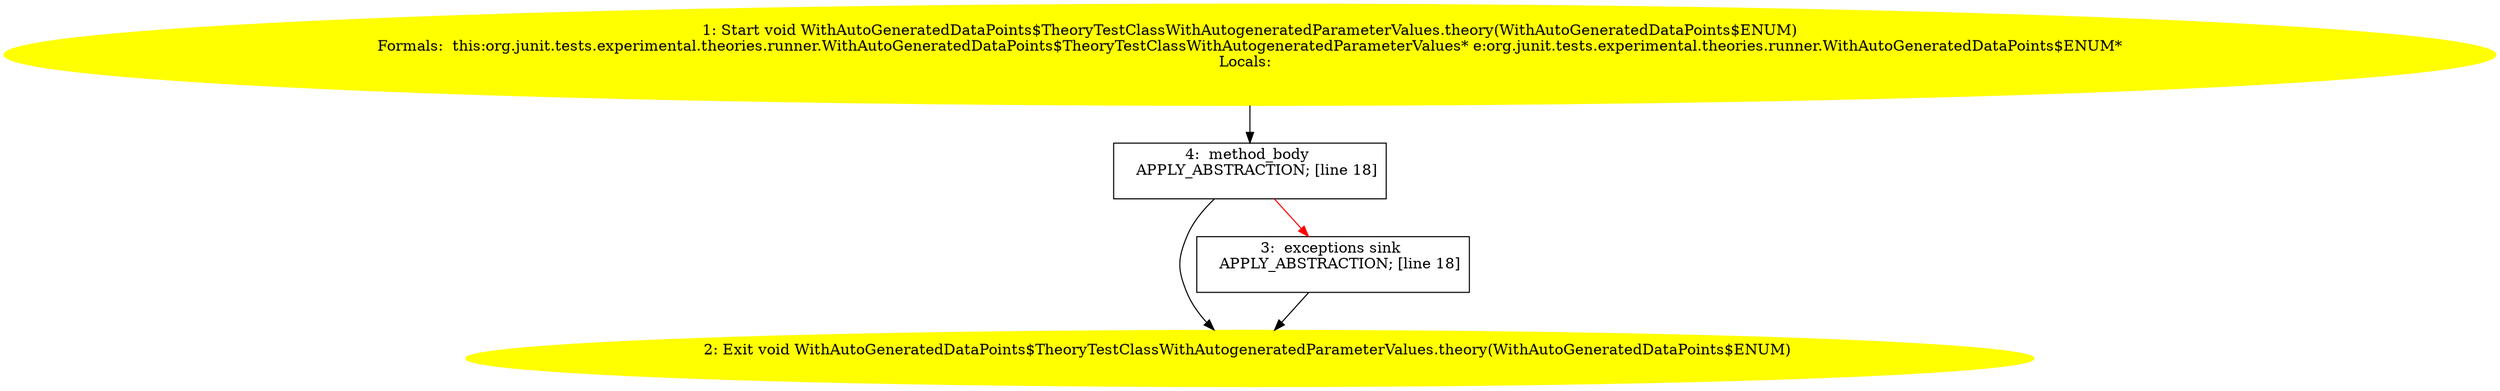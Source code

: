 /* @generated */
digraph cfg {
"org.junit.tests.experimental.theories.runner.WithAutoGeneratedDataPoints$TheoryTestClassWithAutogene.b070d39e025d37aff91bb8c36caa6064_1" [label="1: Start void WithAutoGeneratedDataPoints$TheoryTestClassWithAutogeneratedParameterValues.theory(WithAutoGeneratedDataPoints$ENUM)\nFormals:  this:org.junit.tests.experimental.theories.runner.WithAutoGeneratedDataPoints$TheoryTestClassWithAutogeneratedParameterValues* e:org.junit.tests.experimental.theories.runner.WithAutoGeneratedDataPoints$ENUM*\nLocals:  \n  " color=yellow style=filled]
	

	 "org.junit.tests.experimental.theories.runner.WithAutoGeneratedDataPoints$TheoryTestClassWithAutogene.b070d39e025d37aff91bb8c36caa6064_1" -> "org.junit.tests.experimental.theories.runner.WithAutoGeneratedDataPoints$TheoryTestClassWithAutogene.b070d39e025d37aff91bb8c36caa6064_4" ;
"org.junit.tests.experimental.theories.runner.WithAutoGeneratedDataPoints$TheoryTestClassWithAutogene.b070d39e025d37aff91bb8c36caa6064_2" [label="2: Exit void WithAutoGeneratedDataPoints$TheoryTestClassWithAutogeneratedParameterValues.theory(WithAutoGeneratedDataPoints$ENUM) \n  " color=yellow style=filled]
	

"org.junit.tests.experimental.theories.runner.WithAutoGeneratedDataPoints$TheoryTestClassWithAutogene.b070d39e025d37aff91bb8c36caa6064_3" [label="3:  exceptions sink \n   APPLY_ABSTRACTION; [line 18]\n " shape="box"]
	

	 "org.junit.tests.experimental.theories.runner.WithAutoGeneratedDataPoints$TheoryTestClassWithAutogene.b070d39e025d37aff91bb8c36caa6064_3" -> "org.junit.tests.experimental.theories.runner.WithAutoGeneratedDataPoints$TheoryTestClassWithAutogene.b070d39e025d37aff91bb8c36caa6064_2" ;
"org.junit.tests.experimental.theories.runner.WithAutoGeneratedDataPoints$TheoryTestClassWithAutogene.b070d39e025d37aff91bb8c36caa6064_4" [label="4:  method_body \n   APPLY_ABSTRACTION; [line 18]\n " shape="box"]
	

	 "org.junit.tests.experimental.theories.runner.WithAutoGeneratedDataPoints$TheoryTestClassWithAutogene.b070d39e025d37aff91bb8c36caa6064_4" -> "org.junit.tests.experimental.theories.runner.WithAutoGeneratedDataPoints$TheoryTestClassWithAutogene.b070d39e025d37aff91bb8c36caa6064_2" ;
	 "org.junit.tests.experimental.theories.runner.WithAutoGeneratedDataPoints$TheoryTestClassWithAutogene.b070d39e025d37aff91bb8c36caa6064_4" -> "org.junit.tests.experimental.theories.runner.WithAutoGeneratedDataPoints$TheoryTestClassWithAutogene.b070d39e025d37aff91bb8c36caa6064_3" [color="red" ];
}
